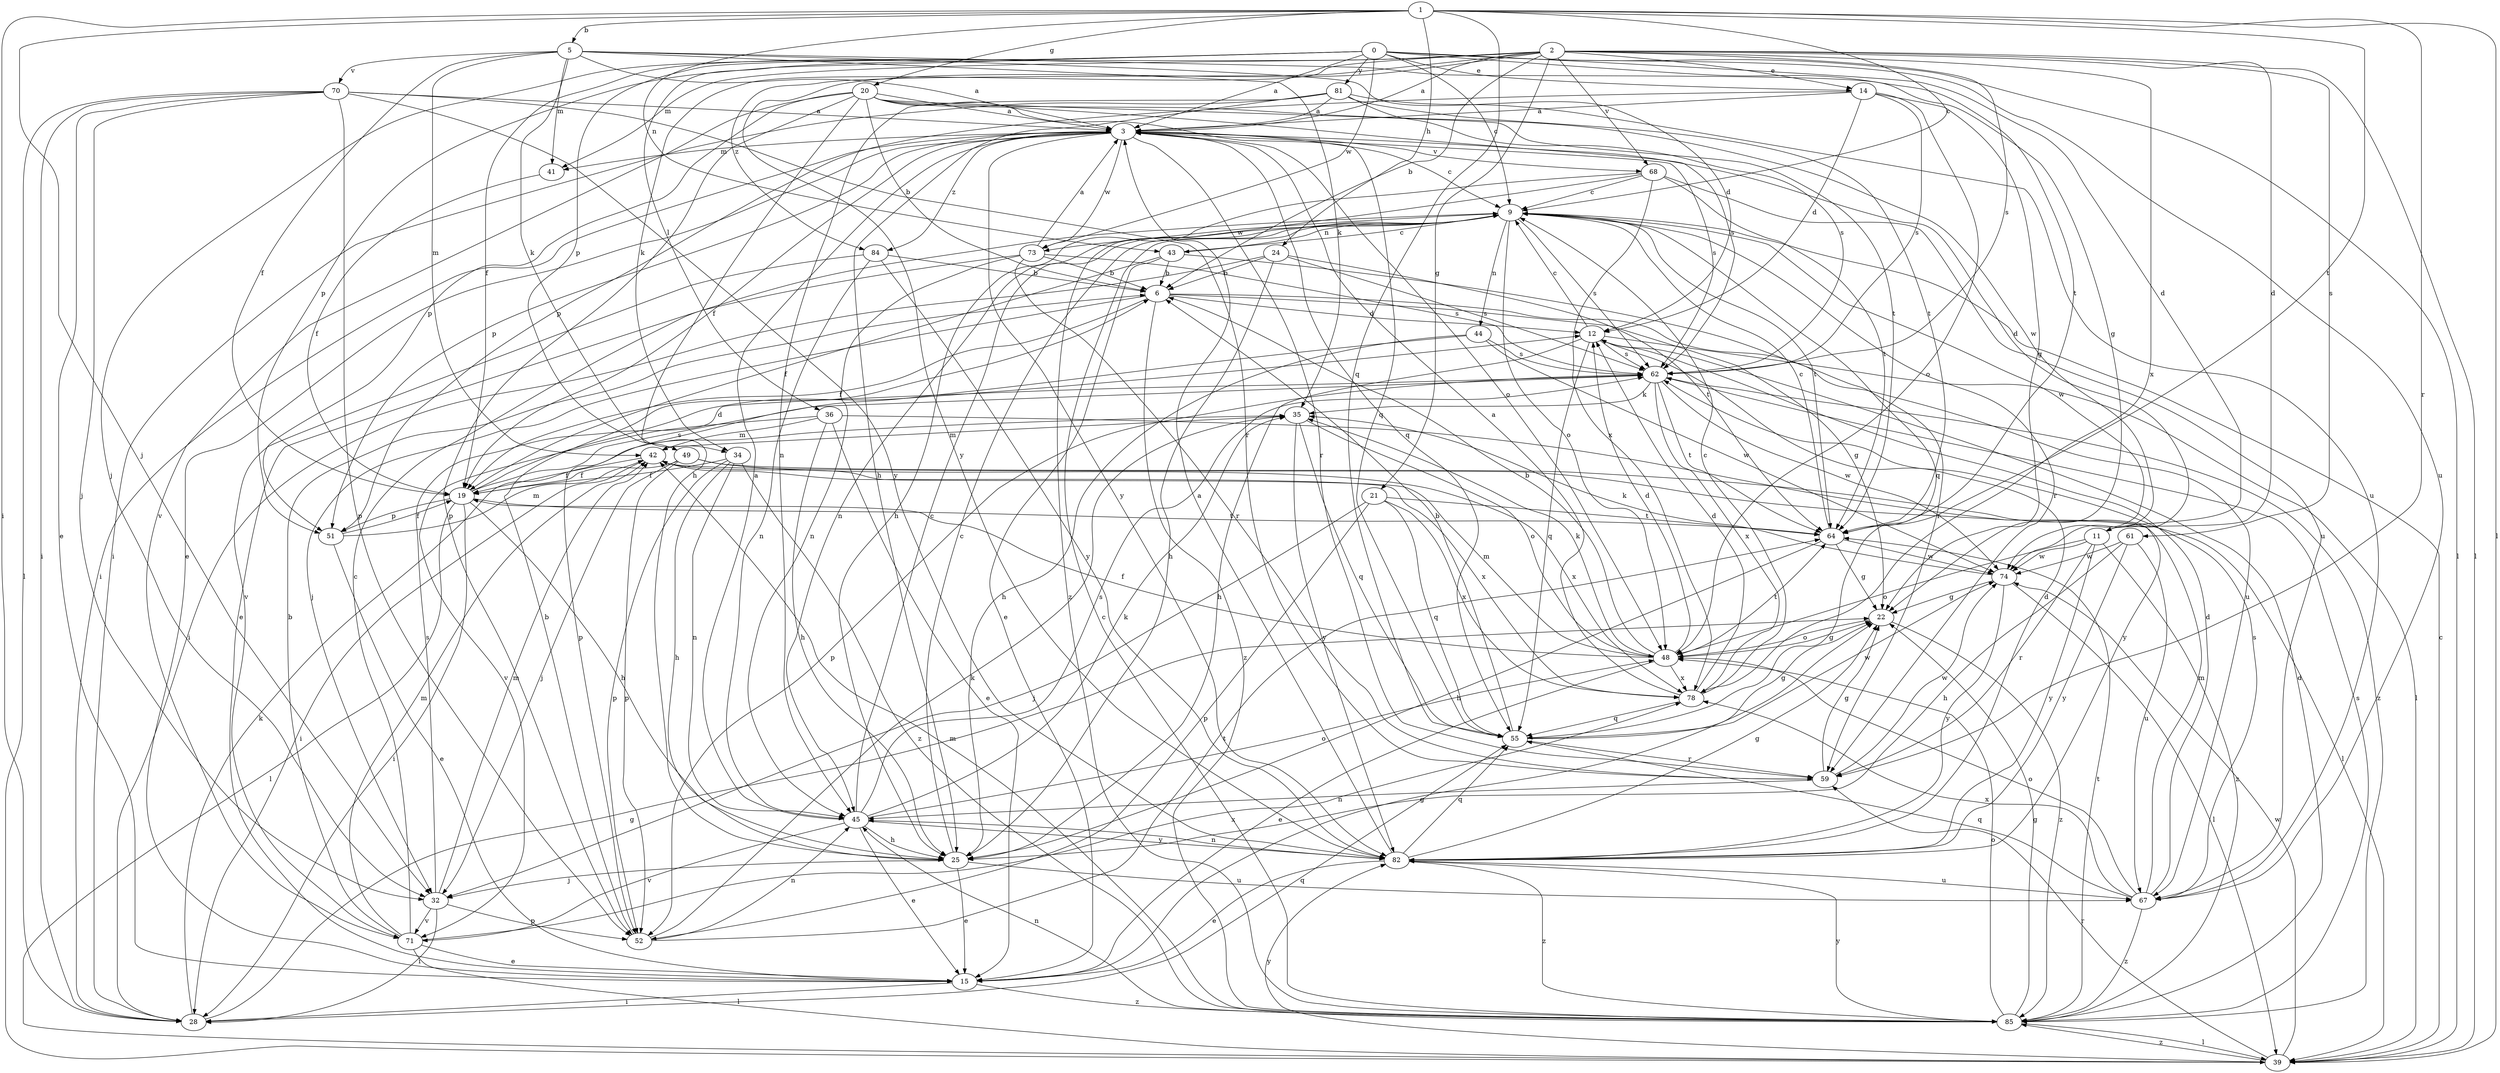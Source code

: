 strict digraph  {
0;
1;
2;
3;
5;
6;
9;
11;
12;
14;
15;
19;
20;
21;
22;
24;
25;
28;
32;
34;
35;
36;
39;
41;
42;
43;
44;
45;
48;
49;
51;
52;
55;
59;
61;
62;
64;
67;
68;
70;
71;
73;
74;
78;
81;
82;
84;
85;
0 -> 3  [label=a];
0 -> 9  [label=c];
0 -> 11  [label=d];
0 -> 14  [label=e];
0 -> 19  [label=f];
0 -> 32  [label=j];
0 -> 36  [label=l];
0 -> 39  [label=l];
0 -> 49  [label=p];
0 -> 64  [label=t];
0 -> 67  [label=u];
0 -> 73  [label=w];
0 -> 81  [label=y];
1 -> 5  [label=b];
1 -> 9  [label=c];
1 -> 20  [label=g];
1 -> 24  [label=h];
1 -> 28  [label=i];
1 -> 32  [label=j];
1 -> 39  [label=l];
1 -> 43  [label=n];
1 -> 55  [label=q];
1 -> 59  [label=r];
1 -> 64  [label=t];
2 -> 3  [label=a];
2 -> 6  [label=b];
2 -> 11  [label=d];
2 -> 14  [label=e];
2 -> 21  [label=g];
2 -> 34  [label=k];
2 -> 39  [label=l];
2 -> 41  [label=m];
2 -> 51  [label=p];
2 -> 61  [label=s];
2 -> 62  [label=s];
2 -> 68  [label=v];
2 -> 78  [label=x];
2 -> 82  [label=y];
2 -> 84  [label=z];
3 -> 9  [label=c];
3 -> 11  [label=d];
3 -> 15  [label=e];
3 -> 19  [label=f];
3 -> 28  [label=i];
3 -> 41  [label=m];
3 -> 48  [label=o];
3 -> 51  [label=p];
3 -> 55  [label=q];
3 -> 59  [label=r];
3 -> 62  [label=s];
3 -> 68  [label=v];
3 -> 73  [label=w];
3 -> 82  [label=y];
3 -> 84  [label=z];
5 -> 3  [label=a];
5 -> 12  [label=d];
5 -> 19  [label=f];
5 -> 22  [label=g];
5 -> 34  [label=k];
5 -> 35  [label=k];
5 -> 41  [label=m];
5 -> 42  [label=m];
5 -> 70  [label=v];
6 -> 12  [label=d];
6 -> 19  [label=f];
6 -> 22  [label=g];
6 -> 32  [label=j];
6 -> 67  [label=u];
6 -> 85  [label=z];
9 -> 43  [label=n];
9 -> 44  [label=n];
9 -> 45  [label=n];
9 -> 48  [label=o];
9 -> 55  [label=q];
9 -> 59  [label=r];
9 -> 62  [label=s];
9 -> 64  [label=t];
9 -> 73  [label=w];
9 -> 74  [label=w];
11 -> 48  [label=o];
11 -> 59  [label=r];
11 -> 74  [label=w];
11 -> 82  [label=y];
11 -> 85  [label=z];
12 -> 9  [label=c];
12 -> 25  [label=h];
12 -> 39  [label=l];
12 -> 55  [label=q];
12 -> 62  [label=s];
14 -> 3  [label=a];
14 -> 12  [label=d];
14 -> 22  [label=g];
14 -> 48  [label=o];
14 -> 51  [label=p];
14 -> 62  [label=s];
15 -> 22  [label=g];
15 -> 28  [label=i];
15 -> 85  [label=z];
19 -> 12  [label=d];
19 -> 25  [label=h];
19 -> 28  [label=i];
19 -> 39  [label=l];
19 -> 51  [label=p];
19 -> 62  [label=s];
19 -> 64  [label=t];
20 -> 3  [label=a];
20 -> 6  [label=b];
20 -> 25  [label=h];
20 -> 51  [label=p];
20 -> 52  [label=p];
20 -> 55  [label=q];
20 -> 62  [label=s];
20 -> 64  [label=t];
20 -> 71  [label=v];
20 -> 74  [label=w];
21 -> 32  [label=j];
21 -> 52  [label=p];
21 -> 55  [label=q];
21 -> 64  [label=t];
21 -> 78  [label=x];
22 -> 48  [label=o];
22 -> 85  [label=z];
24 -> 6  [label=b];
24 -> 25  [label=h];
24 -> 28  [label=i];
24 -> 62  [label=s];
24 -> 64  [label=t];
25 -> 9  [label=c];
25 -> 15  [label=e];
25 -> 32  [label=j];
25 -> 67  [label=u];
28 -> 22  [label=g];
28 -> 35  [label=k];
28 -> 55  [label=q];
32 -> 28  [label=i];
32 -> 42  [label=m];
32 -> 52  [label=p];
32 -> 62  [label=s];
32 -> 71  [label=v];
34 -> 19  [label=f];
34 -> 25  [label=h];
34 -> 45  [label=n];
34 -> 52  [label=p];
34 -> 85  [label=z];
35 -> 42  [label=m];
35 -> 48  [label=o];
35 -> 55  [label=q];
35 -> 82  [label=y];
36 -> 15  [label=e];
36 -> 25  [label=h];
36 -> 42  [label=m];
36 -> 71  [label=v];
36 -> 82  [label=y];
39 -> 9  [label=c];
39 -> 59  [label=r];
39 -> 74  [label=w];
39 -> 82  [label=y];
39 -> 85  [label=z];
41 -> 19  [label=f];
42 -> 19  [label=f];
42 -> 28  [label=i];
42 -> 78  [label=x];
43 -> 6  [label=b];
43 -> 9  [label=c];
43 -> 15  [label=e];
43 -> 19  [label=f];
43 -> 59  [label=r];
44 -> 25  [label=h];
44 -> 52  [label=p];
44 -> 62  [label=s];
44 -> 74  [label=w];
45 -> 3  [label=a];
45 -> 9  [label=c];
45 -> 15  [label=e];
45 -> 25  [label=h];
45 -> 35  [label=k];
45 -> 48  [label=o];
45 -> 62  [label=s];
45 -> 71  [label=v];
45 -> 82  [label=y];
48 -> 6  [label=b];
48 -> 12  [label=d];
48 -> 15  [label=e];
48 -> 19  [label=f];
48 -> 22  [label=g];
48 -> 35  [label=k];
48 -> 42  [label=m];
48 -> 64  [label=t];
48 -> 78  [label=x];
49 -> 19  [label=f];
49 -> 32  [label=j];
49 -> 39  [label=l];
49 -> 52  [label=p];
49 -> 78  [label=x];
51 -> 15  [label=e];
51 -> 19  [label=f];
51 -> 42  [label=m];
52 -> 6  [label=b];
52 -> 35  [label=k];
52 -> 45  [label=n];
52 -> 64  [label=t];
55 -> 6  [label=b];
55 -> 22  [label=g];
55 -> 59  [label=r];
55 -> 74  [label=w];
59 -> 22  [label=g];
59 -> 45  [label=n];
59 -> 74  [label=w];
61 -> 25  [label=h];
61 -> 67  [label=u];
61 -> 74  [label=w];
61 -> 82  [label=y];
62 -> 35  [label=k];
62 -> 52  [label=p];
62 -> 64  [label=t];
62 -> 74  [label=w];
62 -> 78  [label=x];
62 -> 85  [label=z];
64 -> 9  [label=c];
64 -> 22  [label=g];
64 -> 25  [label=h];
64 -> 74  [label=w];
67 -> 12  [label=d];
67 -> 42  [label=m];
67 -> 48  [label=o];
67 -> 55  [label=q];
67 -> 62  [label=s];
67 -> 78  [label=x];
67 -> 85  [label=z];
68 -> 9  [label=c];
68 -> 25  [label=h];
68 -> 64  [label=t];
68 -> 67  [label=u];
68 -> 78  [label=x];
68 -> 85  [label=z];
70 -> 3  [label=a];
70 -> 15  [label=e];
70 -> 28  [label=i];
70 -> 32  [label=j];
70 -> 39  [label=l];
70 -> 52  [label=p];
70 -> 59  [label=r];
70 -> 82  [label=y];
71 -> 6  [label=b];
71 -> 9  [label=c];
71 -> 15  [label=e];
71 -> 39  [label=l];
71 -> 42  [label=m];
71 -> 78  [label=x];
73 -> 3  [label=a];
73 -> 6  [label=b];
73 -> 15  [label=e];
73 -> 45  [label=n];
73 -> 59  [label=r];
73 -> 62  [label=s];
74 -> 22  [label=g];
74 -> 35  [label=k];
74 -> 39  [label=l];
74 -> 82  [label=y];
78 -> 3  [label=a];
78 -> 9  [label=c];
78 -> 12  [label=d];
78 -> 55  [label=q];
81 -> 3  [label=a];
81 -> 25  [label=h];
81 -> 28  [label=i];
81 -> 45  [label=n];
81 -> 62  [label=s];
81 -> 64  [label=t];
81 -> 67  [label=u];
82 -> 3  [label=a];
82 -> 12  [label=d];
82 -> 15  [label=e];
82 -> 22  [label=g];
82 -> 45  [label=n];
82 -> 55  [label=q];
82 -> 67  [label=u];
82 -> 85  [label=z];
84 -> 6  [label=b];
84 -> 45  [label=n];
84 -> 71  [label=v];
84 -> 82  [label=y];
85 -> 9  [label=c];
85 -> 12  [label=d];
85 -> 22  [label=g];
85 -> 39  [label=l];
85 -> 42  [label=m];
85 -> 45  [label=n];
85 -> 48  [label=o];
85 -> 62  [label=s];
85 -> 64  [label=t];
85 -> 82  [label=y];
}
